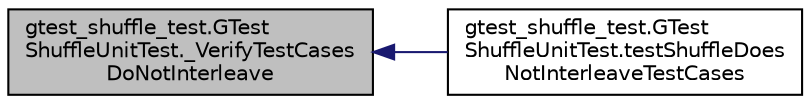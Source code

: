 digraph "gtest_shuffle_test.GTestShuffleUnitTest._VerifyTestCasesDoNotInterleave"
{
  edge [fontname="Helvetica",fontsize="10",labelfontname="Helvetica",labelfontsize="10"];
  node [fontname="Helvetica",fontsize="10",shape=record];
  rankdir="LR";
  Node1 [label="gtest_shuffle_test.GTest\lShuffleUnitTest._VerifyTestCases\lDoNotInterleave",height=0.2,width=0.4,color="black", fillcolor="grey75", style="filled", fontcolor="black"];
  Node1 -> Node2 [dir="back",color="midnightblue",fontsize="10",style="solid",fontname="Helvetica"];
  Node2 [label="gtest_shuffle_test.GTest\lShuffleUnitTest.testShuffleDoes\lNotInterleaveTestCases",height=0.2,width=0.4,color="black", fillcolor="white", style="filled",URL="$d5/daf/classgtest__shuffle__test_1_1_g_test_shuffle_unit_test.html#a34bfc9696191f4c2782327e1e35ae902"];
}
